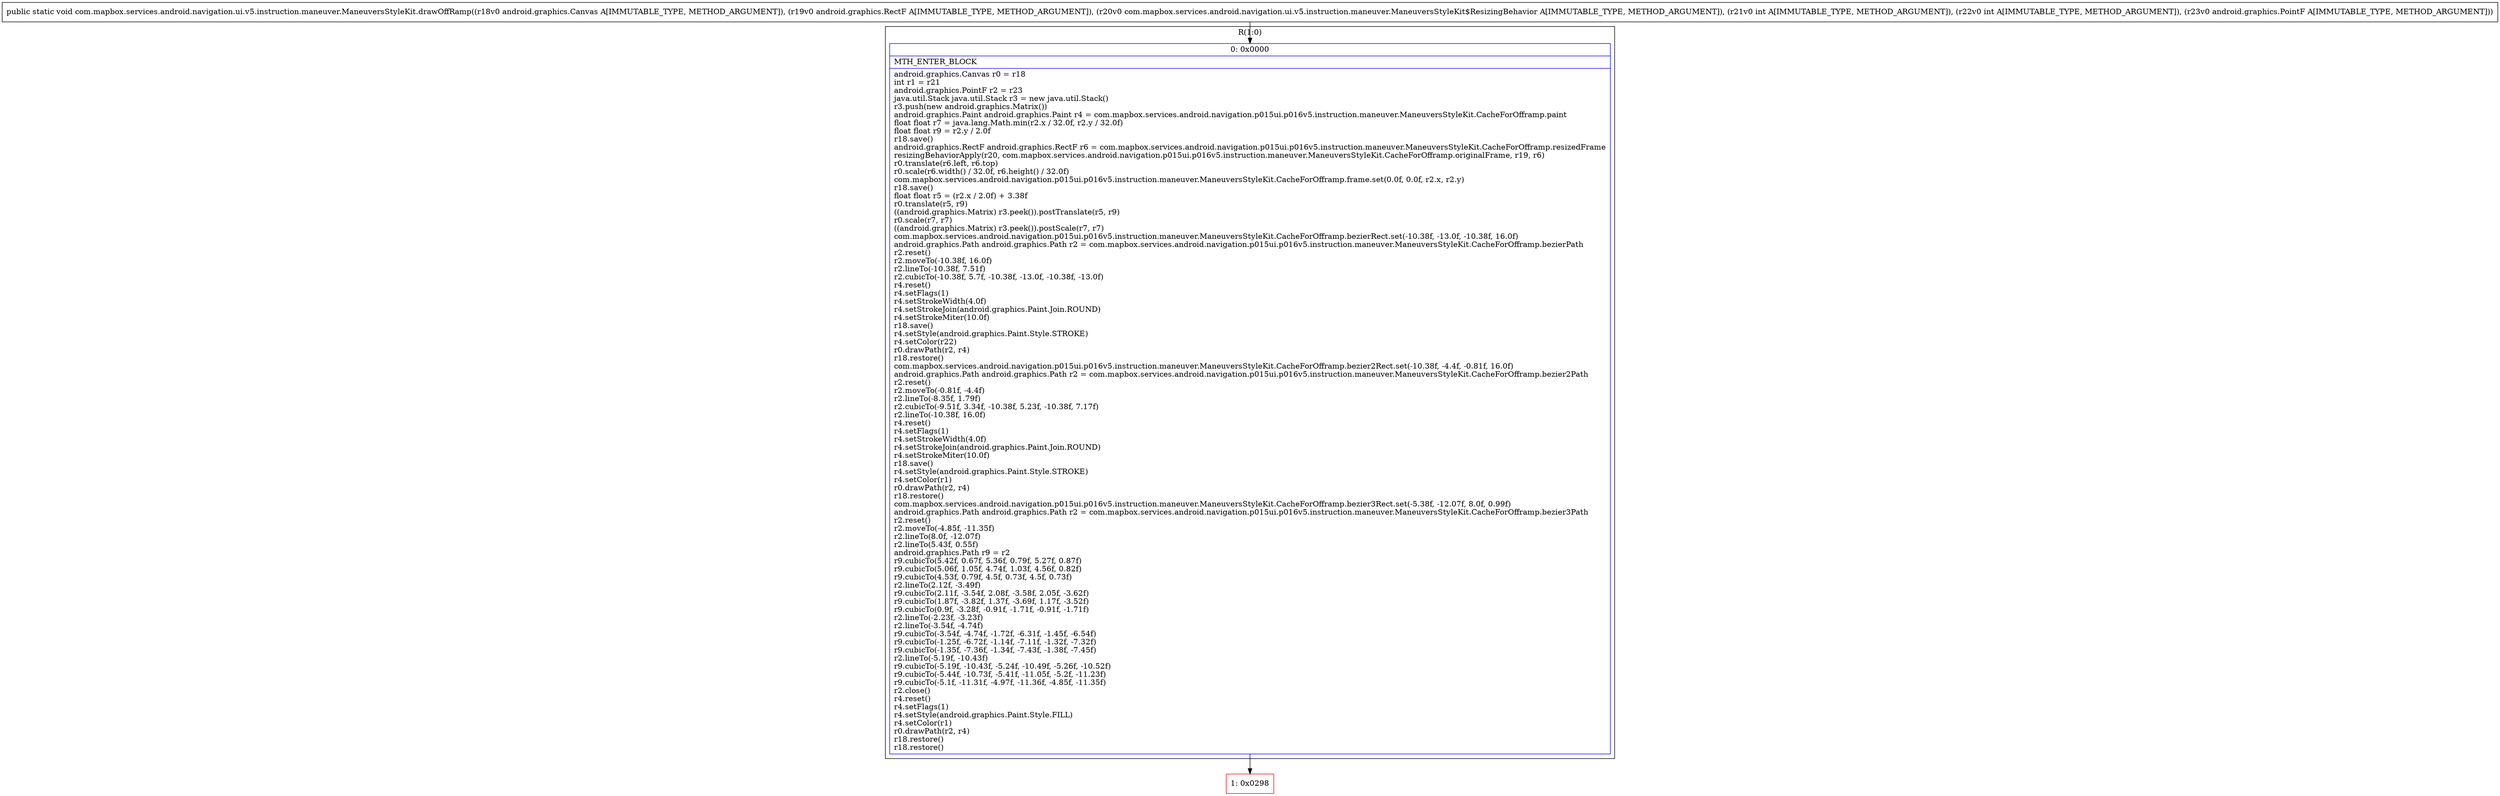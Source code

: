 digraph "CFG forcom.mapbox.services.android.navigation.ui.v5.instruction.maneuver.ManeuversStyleKit.drawOffRamp(Landroid\/graphics\/Canvas;Landroid\/graphics\/RectF;Lcom\/mapbox\/services\/android\/navigation\/ui\/v5\/instruction\/maneuver\/ManeuversStyleKit$ResizingBehavior;IILandroid\/graphics\/PointF;)V" {
subgraph cluster_Region_1613267897 {
label = "R(1:0)";
node [shape=record,color=blue];
Node_0 [shape=record,label="{0\:\ 0x0000|MTH_ENTER_BLOCK\l|android.graphics.Canvas r0 = r18\lint r1 = r21\landroid.graphics.PointF r2 = r23\ljava.util.Stack java.util.Stack r3 = new java.util.Stack()\lr3.push(new android.graphics.Matrix())\landroid.graphics.Paint android.graphics.Paint r4 = com.mapbox.services.android.navigation.p015ui.p016v5.instruction.maneuver.ManeuversStyleKit.CacheForOfframp.paint\lfloat float r7 = java.lang.Math.min(r2.x \/ 32.0f, r2.y \/ 32.0f)\lfloat float r9 = r2.y \/ 2.0f\lr18.save()\landroid.graphics.RectF android.graphics.RectF r6 = com.mapbox.services.android.navigation.p015ui.p016v5.instruction.maneuver.ManeuversStyleKit.CacheForOfframp.resizedFrame\lresizingBehaviorApply(r20, com.mapbox.services.android.navigation.p015ui.p016v5.instruction.maneuver.ManeuversStyleKit.CacheForOfframp.originalFrame, r19, r6)\lr0.translate(r6.left, r6.top)\lr0.scale(r6.width() \/ 32.0f, r6.height() \/ 32.0f)\lcom.mapbox.services.android.navigation.p015ui.p016v5.instruction.maneuver.ManeuversStyleKit.CacheForOfframp.frame.set(0.0f, 0.0f, r2.x, r2.y)\lr18.save()\lfloat float r5 = (r2.x \/ 2.0f) + 3.38f\lr0.translate(r5, r9)\l((android.graphics.Matrix) r3.peek()).postTranslate(r5, r9)\lr0.scale(r7, r7)\l((android.graphics.Matrix) r3.peek()).postScale(r7, r7)\lcom.mapbox.services.android.navigation.p015ui.p016v5.instruction.maneuver.ManeuversStyleKit.CacheForOfframp.bezierRect.set(\-10.38f, \-13.0f, \-10.38f, 16.0f)\landroid.graphics.Path android.graphics.Path r2 = com.mapbox.services.android.navigation.p015ui.p016v5.instruction.maneuver.ManeuversStyleKit.CacheForOfframp.bezierPath\lr2.reset()\lr2.moveTo(\-10.38f, 16.0f)\lr2.lineTo(\-10.38f, 7.51f)\lr2.cubicTo(\-10.38f, 5.7f, \-10.38f, \-13.0f, \-10.38f, \-13.0f)\lr4.reset()\lr4.setFlags(1)\lr4.setStrokeWidth(4.0f)\lr4.setStrokeJoin(android.graphics.Paint.Join.ROUND)\lr4.setStrokeMiter(10.0f)\lr18.save()\lr4.setStyle(android.graphics.Paint.Style.STROKE)\lr4.setColor(r22)\lr0.drawPath(r2, r4)\lr18.restore()\lcom.mapbox.services.android.navigation.p015ui.p016v5.instruction.maneuver.ManeuversStyleKit.CacheForOfframp.bezier2Rect.set(\-10.38f, \-4.4f, \-0.81f, 16.0f)\landroid.graphics.Path android.graphics.Path r2 = com.mapbox.services.android.navigation.p015ui.p016v5.instruction.maneuver.ManeuversStyleKit.CacheForOfframp.bezier2Path\lr2.reset()\lr2.moveTo(\-0.81f, \-4.4f)\lr2.lineTo(\-8.35f, 1.79f)\lr2.cubicTo(\-9.51f, 3.34f, \-10.38f, 5.23f, \-10.38f, 7.17f)\lr2.lineTo(\-10.38f, 16.0f)\lr4.reset()\lr4.setFlags(1)\lr4.setStrokeWidth(4.0f)\lr4.setStrokeJoin(android.graphics.Paint.Join.ROUND)\lr4.setStrokeMiter(10.0f)\lr18.save()\lr4.setStyle(android.graphics.Paint.Style.STROKE)\lr4.setColor(r1)\lr0.drawPath(r2, r4)\lr18.restore()\lcom.mapbox.services.android.navigation.p015ui.p016v5.instruction.maneuver.ManeuversStyleKit.CacheForOfframp.bezier3Rect.set(\-5.38f, \-12.07f, 8.0f, 0.99f)\landroid.graphics.Path android.graphics.Path r2 = com.mapbox.services.android.navigation.p015ui.p016v5.instruction.maneuver.ManeuversStyleKit.CacheForOfframp.bezier3Path\lr2.reset()\lr2.moveTo(\-4.85f, \-11.35f)\lr2.lineTo(8.0f, \-12.07f)\lr2.lineTo(5.43f, 0.55f)\landroid.graphics.Path r9 = r2\lr9.cubicTo(5.42f, 0.67f, 5.36f, 0.79f, 5.27f, 0.87f)\lr9.cubicTo(5.06f, 1.05f, 4.74f, 1.03f, 4.56f, 0.82f)\lr9.cubicTo(4.53f, 0.79f, 4.5f, 0.73f, 4.5f, 0.73f)\lr2.lineTo(2.12f, \-3.49f)\lr9.cubicTo(2.11f, \-3.54f, 2.08f, \-3.58f, 2.05f, \-3.62f)\lr9.cubicTo(1.87f, \-3.82f, 1.37f, \-3.69f, 1.17f, \-3.52f)\lr9.cubicTo(0.9f, \-3.28f, \-0.91f, \-1.71f, \-0.91f, \-1.71f)\lr2.lineTo(\-2.23f, \-3.23f)\lr2.lineTo(\-3.54f, \-4.74f)\lr9.cubicTo(\-3.54f, \-4.74f, \-1.72f, \-6.31f, \-1.45f, \-6.54f)\lr9.cubicTo(\-1.25f, \-6.72f, \-1.14f, \-7.11f, \-1.32f, \-7.32f)\lr9.cubicTo(\-1.35f, \-7.36f, \-1.34f, \-7.43f, \-1.38f, \-7.45f)\lr2.lineTo(\-5.19f, \-10.43f)\lr9.cubicTo(\-5.19f, \-10.43f, \-5.24f, \-10.49f, \-5.26f, \-10.52f)\lr9.cubicTo(\-5.44f, \-10.73f, \-5.41f, \-11.05f, \-5.2f, \-11.23f)\lr9.cubicTo(\-5.1f, \-11.31f, \-4.97f, \-11.36f, \-4.85f, \-11.35f)\lr2.close()\lr4.reset()\lr4.setFlags(1)\lr4.setStyle(android.graphics.Paint.Style.FILL)\lr4.setColor(r1)\lr0.drawPath(r2, r4)\lr18.restore()\lr18.restore()\l}"];
}
Node_1 [shape=record,color=red,label="{1\:\ 0x0298}"];
MethodNode[shape=record,label="{public static void com.mapbox.services.android.navigation.ui.v5.instruction.maneuver.ManeuversStyleKit.drawOffRamp((r18v0 android.graphics.Canvas A[IMMUTABLE_TYPE, METHOD_ARGUMENT]), (r19v0 android.graphics.RectF A[IMMUTABLE_TYPE, METHOD_ARGUMENT]), (r20v0 com.mapbox.services.android.navigation.ui.v5.instruction.maneuver.ManeuversStyleKit$ResizingBehavior A[IMMUTABLE_TYPE, METHOD_ARGUMENT]), (r21v0 int A[IMMUTABLE_TYPE, METHOD_ARGUMENT]), (r22v0 int A[IMMUTABLE_TYPE, METHOD_ARGUMENT]), (r23v0 android.graphics.PointF A[IMMUTABLE_TYPE, METHOD_ARGUMENT])) }"];
MethodNode -> Node_0;
Node_0 -> Node_1;
}

